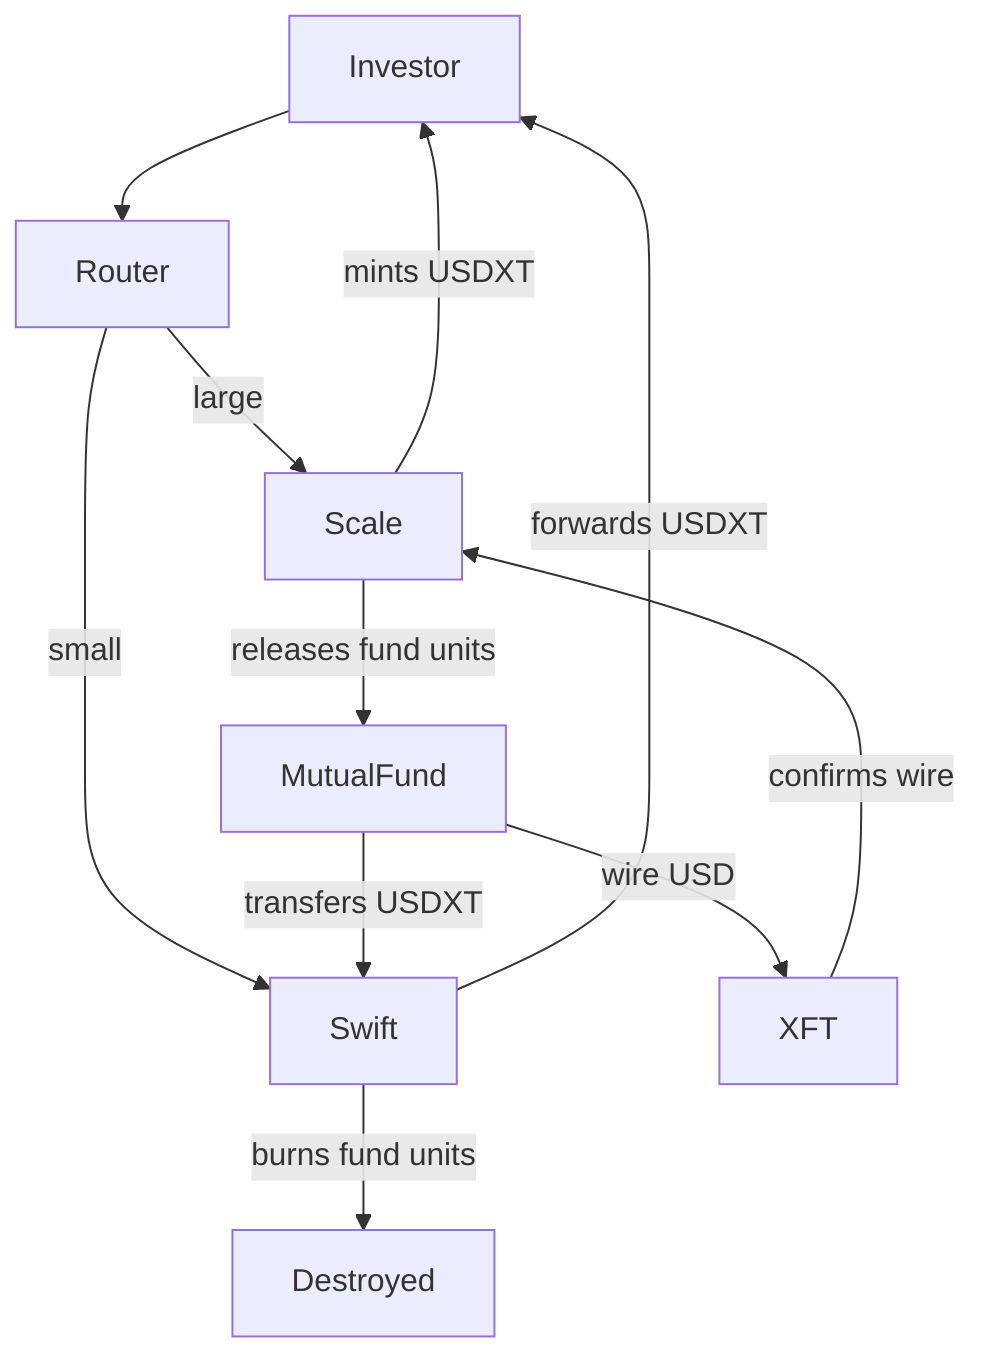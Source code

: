 flowchart TD
  Investor-->Router
  Router--small-->Swift
  Router--large-->Scale
  Swift--burns fund units-->X[Destroyed]
  MutualFund--transfers USDXT-->Swift
  Swift--forwards USDXT-->Investor
  MutualFund--wire USD-->XFT
  XFT--confirms wire-->Scale
  Scale--mints USDXT-->Investor
  Scale--releases fund units-->MutualFund